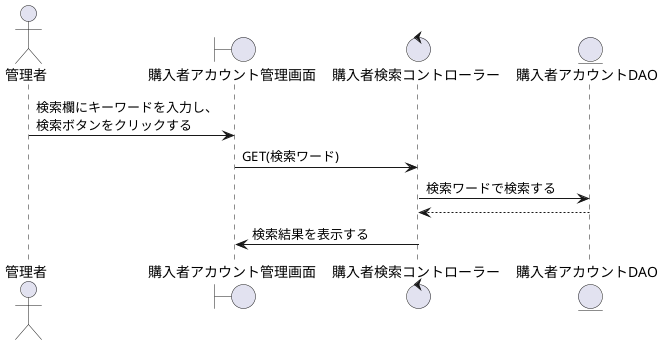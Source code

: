 @startuml 購入者アカウント検索

actor    "管理者" as act
boundary "購入者アカウント管理画面" as purchase_management_s
control  "購入者検索コントローラー" as purchase_search_c
entity   "購入者アカウントDAO" as purchase_DAO

'-------------------------------------------------------------------------

act -> purchase_management_s: 検索欄にキーワードを入力し、\n検索ボタンをクリックする
purchase_management_s -> purchase_search_c : GET(検索ワード)
purchase_search_c -> purchase_DAO : 検索ワードで検索する
purchase_search_c <-- purchase_DAO
purchase_management_s <- purchase_search_c: 検索結果を表示する

@enduml
